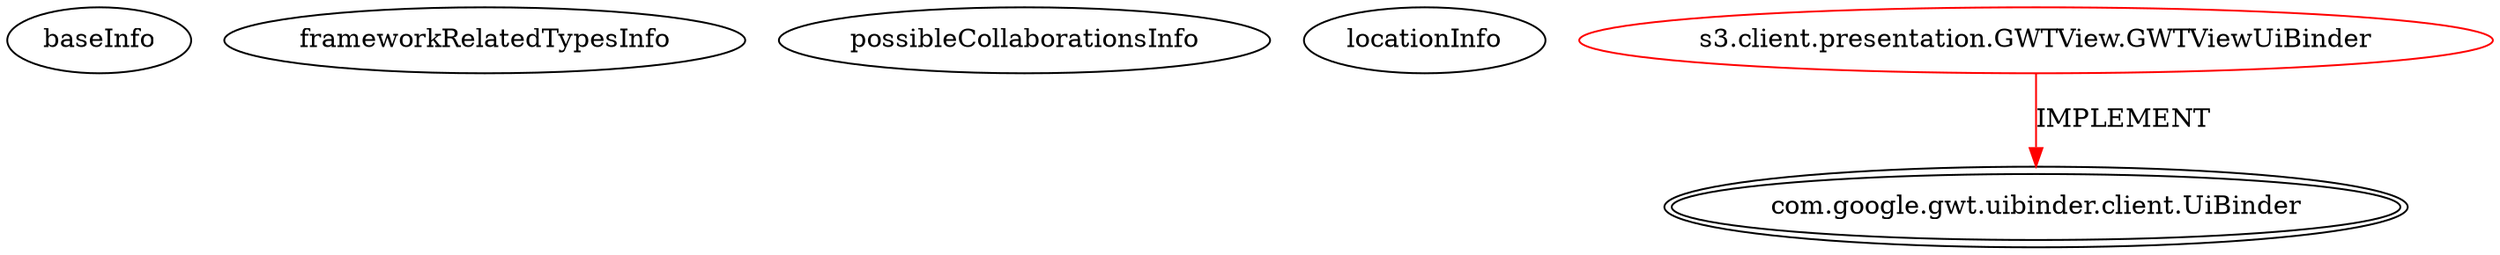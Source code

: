 digraph {
baseInfo[graphId=1089,category="extension_graph",isAnonymous=false,possibleRelation=false]
frameworkRelatedTypesInfo[0="com.google.gwt.uibinder.client.UiBinder"]
possibleCollaborationsInfo[]
locationInfo[projectName="cluePrints-gwt-snake",filePath="/cluePrints-gwt-snake/gwt-snake-master/src/s3/client/presentation/GWTView.java",contextSignature="GWTViewUiBinder",graphId="1089"]
0[label="s3.client.presentation.GWTView.GWTViewUiBinder",vertexType="ROOT_CLIENT_CLASS_DECLARATION",isFrameworkType=false,color=red]
1[label="com.google.gwt.uibinder.client.UiBinder",vertexType="FRAMEWORK_INTERFACE_TYPE",isFrameworkType=true,peripheries=2]
0->1[label="IMPLEMENT",color=red]
}
